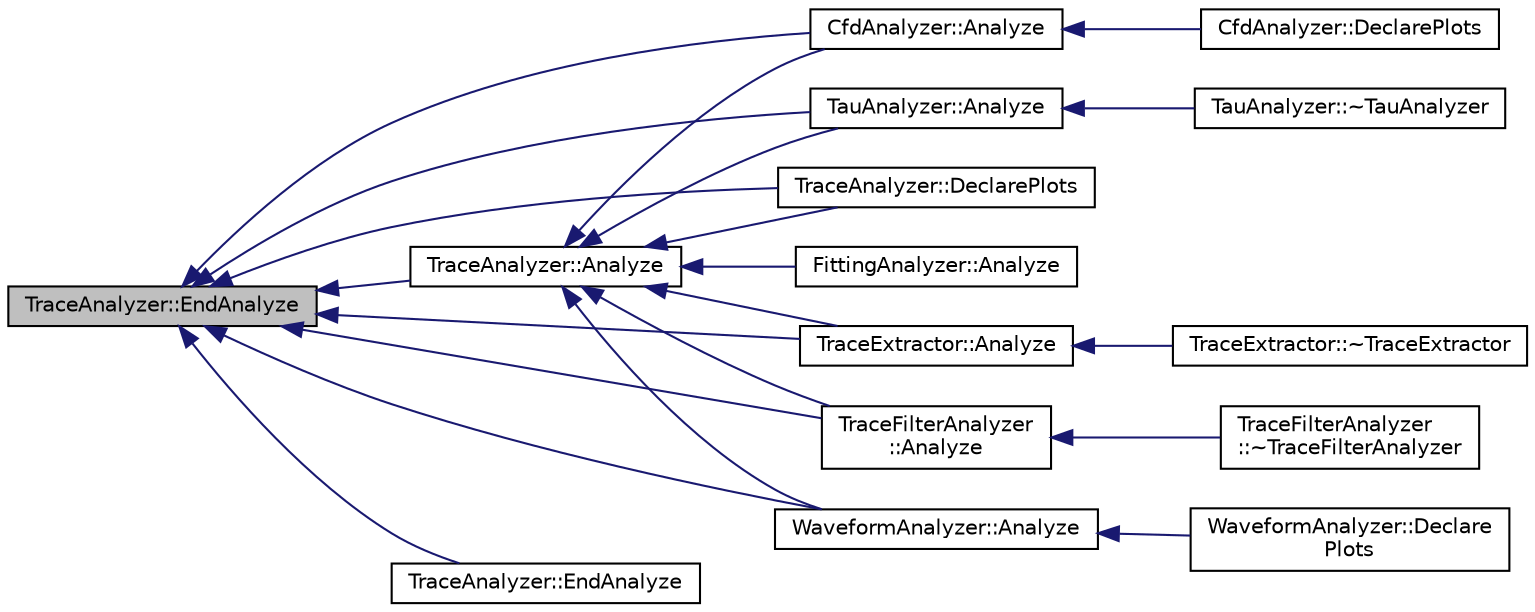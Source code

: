 digraph "TraceAnalyzer::EndAnalyze"
{
  edge [fontname="Helvetica",fontsize="10",labelfontname="Helvetica",labelfontsize="10"];
  node [fontname="Helvetica",fontsize="10",shape=record];
  rankdir="LR";
  Node1 [label="TraceAnalyzer::EndAnalyze",height=0.2,width=0.4,color="black", fillcolor="grey75", style="filled", fontcolor="black"];
  Node1 -> Node2 [dir="back",color="midnightblue",fontsize="10",style="solid",fontname="Helvetica"];
  Node2 [label="CfdAnalyzer::Analyze",height=0.2,width=0.4,color="black", fillcolor="white", style="filled",URL="$d5/d61/class_cfd_analyzer.html#a033267b19893a5c655dd186cbc73853e"];
  Node2 -> Node3 [dir="back",color="midnightblue",fontsize="10",style="solid",fontname="Helvetica"];
  Node3 [label="CfdAnalyzer::DeclarePlots",height=0.2,width=0.4,color="black", fillcolor="white", style="filled",URL="$d5/d61/class_cfd_analyzer.html#a09ee7711fb9948913e2aa0b6a022d25e"];
  Node1 -> Node4 [dir="back",color="midnightblue",fontsize="10",style="solid",fontname="Helvetica"];
  Node4 [label="TauAnalyzer::Analyze",height=0.2,width=0.4,color="black", fillcolor="white", style="filled",URL="$d2/d6d/class_tau_analyzer.html#a0f5dff5bca5d6c6b19f155204a68aaaa"];
  Node4 -> Node5 [dir="back",color="midnightblue",fontsize="10",style="solid",fontname="Helvetica"];
  Node5 [label="TauAnalyzer::~TauAnalyzer",height=0.2,width=0.4,color="black", fillcolor="white", style="filled",URL="$d2/d6d/class_tau_analyzer.html#acbec8c01df2ce44961345f0d390f76fa"];
  Node1 -> Node6 [dir="back",color="midnightblue",fontsize="10",style="solid",fontname="Helvetica"];
  Node6 [label="TraceAnalyzer::Analyze",height=0.2,width=0.4,color="black", fillcolor="white", style="filled",URL="$d2/dbc/class_trace_analyzer.html#a0915fb97c3ebe928cab17deff5e497ec"];
  Node6 -> Node2 [dir="back",color="midnightblue",fontsize="10",style="solid",fontname="Helvetica"];
  Node6 -> Node7 [dir="back",color="midnightblue",fontsize="10",style="solid",fontname="Helvetica"];
  Node7 [label="FittingAnalyzer::Analyze",height=0.2,width=0.4,color="black", fillcolor="white", style="filled",URL="$d8/d35/class_fitting_analyzer.html#ae3f301aba508287caefbe46f39f1914d"];
  Node6 -> Node4 [dir="back",color="midnightblue",fontsize="10",style="solid",fontname="Helvetica"];
  Node6 -> Node8 [dir="back",color="midnightblue",fontsize="10",style="solid",fontname="Helvetica"];
  Node8 [label="TraceAnalyzer::DeclarePlots",height=0.2,width=0.4,color="black", fillcolor="white", style="filled",URL="$d2/dbc/class_trace_analyzer.html#af6da18483f373a5bdef0f9523866b97d"];
  Node6 -> Node9 [dir="back",color="midnightblue",fontsize="10",style="solid",fontname="Helvetica"];
  Node9 [label="TraceExtractor::Analyze",height=0.2,width=0.4,color="black", fillcolor="white", style="filled",URL="$d8/d3d/class_trace_extractor.html#a3b5bdd6e093f619042d83e4749f1b084"];
  Node9 -> Node10 [dir="back",color="midnightblue",fontsize="10",style="solid",fontname="Helvetica"];
  Node10 [label="TraceExtractor::~TraceExtractor",height=0.2,width=0.4,color="black", fillcolor="white", style="filled",URL="$d8/d3d/class_trace_extractor.html#af0c10d38d76e8b3695bd5e92748a6907"];
  Node6 -> Node11 [dir="back",color="midnightblue",fontsize="10",style="solid",fontname="Helvetica"];
  Node11 [label="TraceFilterAnalyzer\l::Analyze",height=0.2,width=0.4,color="black", fillcolor="white", style="filled",URL="$d4/db0/class_trace_filter_analyzer.html#a45f41a5debe6c290a4a59374d887d094"];
  Node11 -> Node12 [dir="back",color="midnightblue",fontsize="10",style="solid",fontname="Helvetica"];
  Node12 [label="TraceFilterAnalyzer\l::~TraceFilterAnalyzer",height=0.2,width=0.4,color="black", fillcolor="white", style="filled",URL="$d4/db0/class_trace_filter_analyzer.html#aaadf927cff2a0fe2ded1929ce14ea3d6"];
  Node6 -> Node13 [dir="back",color="midnightblue",fontsize="10",style="solid",fontname="Helvetica"];
  Node13 [label="WaveformAnalyzer::Analyze",height=0.2,width=0.4,color="black", fillcolor="white", style="filled",URL="$da/d8c/class_waveform_analyzer.html#a36eda222c9ffa40319cd0ba9ebe62a0a"];
  Node13 -> Node14 [dir="back",color="midnightblue",fontsize="10",style="solid",fontname="Helvetica"];
  Node14 [label="WaveformAnalyzer::Declare\lPlots",height=0.2,width=0.4,color="black", fillcolor="white", style="filled",URL="$da/d8c/class_waveform_analyzer.html#a9ab9178974207b8f16eccb28bbadec2c"];
  Node1 -> Node15 [dir="back",color="midnightblue",fontsize="10",style="solid",fontname="Helvetica"];
  Node15 [label="TraceAnalyzer::EndAnalyze",height=0.2,width=0.4,color="black", fillcolor="white", style="filled",URL="$d2/dbc/class_trace_analyzer.html#ad3f05677558b0f4e0c16fb7ad90a714e"];
  Node1 -> Node8 [dir="back",color="midnightblue",fontsize="10",style="solid",fontname="Helvetica"];
  Node1 -> Node9 [dir="back",color="midnightblue",fontsize="10",style="solid",fontname="Helvetica"];
  Node1 -> Node11 [dir="back",color="midnightblue",fontsize="10",style="solid",fontname="Helvetica"];
  Node1 -> Node13 [dir="back",color="midnightblue",fontsize="10",style="solid",fontname="Helvetica"];
}
